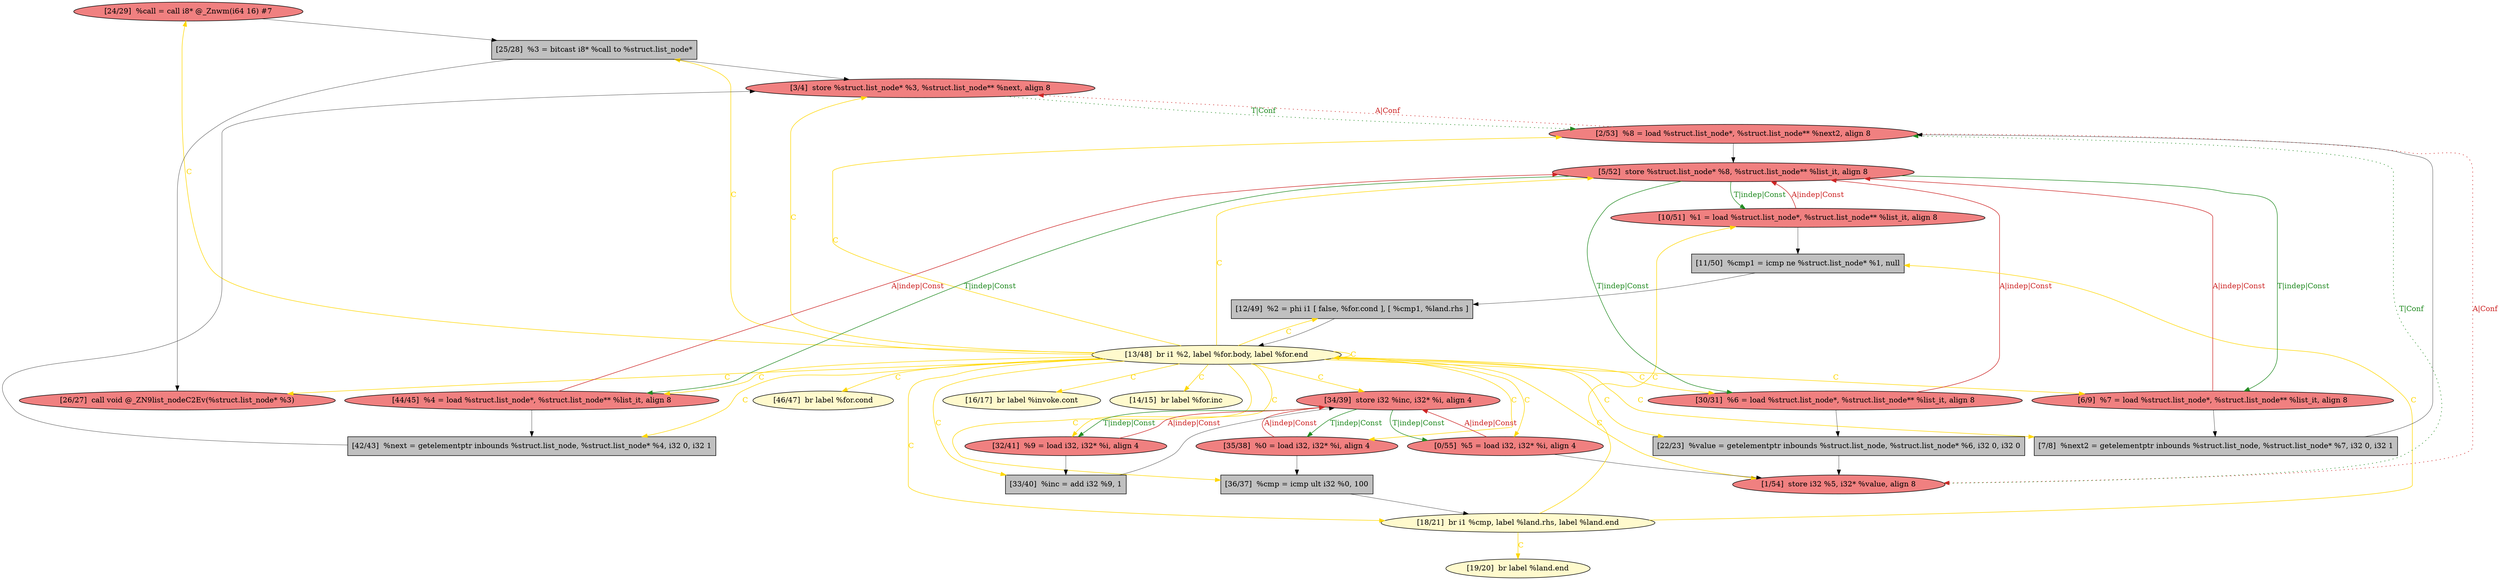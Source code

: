 
digraph G {


node245 [fillcolor=lightcoral,label="[24/29]  %call = call i8* @_Znwm(i64 16) #7",shape=ellipse,style=filled ]
node243 [fillcolor=lemonchiffon,label="[13/48]  br i1 %2, label %for.body, label %for.end",shape=ellipse,style=filled ]
node242 [fillcolor=grey,label="[25/28]  %3 = bitcast i8* %call to %struct.list_node*",shape=rectangle,style=filled ]
node241 [fillcolor=grey,label="[12/49]  %2 = phi i1 [ false, %for.cond ], [ %cmp1, %land.rhs ]",shape=rectangle,style=filled ]
node240 [fillcolor=grey,label="[36/37]  %cmp = icmp ult i32 %0, 100",shape=rectangle,style=filled ]
node244 [fillcolor=lightcoral,label="[34/39]  store i32 %inc, i32* %i, align 4",shape=ellipse,style=filled ]
node238 [fillcolor=lemonchiffon,label="[19/20]  br label %land.end",shape=ellipse,style=filled ]
node239 [fillcolor=lightcoral,label="[35/38]  %0 = load i32, i32* %i, align 4",shape=ellipse,style=filled ]
node236 [fillcolor=lightcoral,label="[30/31]  %6 = load %struct.list_node*, %struct.list_node** %list_it, align 8",shape=ellipse,style=filled ]
node235 [fillcolor=lemonchiffon,label="[46/47]  br label %for.cond",shape=ellipse,style=filled ]
node222 [fillcolor=grey,label="[42/43]  %next = getelementptr inbounds %struct.list_node, %struct.list_node* %4, i32 0, i32 1",shape=rectangle,style=filled ]
node224 [fillcolor=lemonchiffon,label="[16/17]  br label %invoke.cont",shape=ellipse,style=filled ]
node231 [fillcolor=grey,label="[33/40]  %inc = add i32 %9, 1",shape=rectangle,style=filled ]
node221 [fillcolor=lightcoral,label="[32/41]  %9 = load i32, i32* %i, align 4",shape=ellipse,style=filled ]
node220 [fillcolor=lightcoral,label="[3/4]  store %struct.list_node* %3, %struct.list_node** %next, align 8",shape=ellipse,style=filled ]
node219 [fillcolor=lightcoral,label="[0/55]  %5 = load i32, i32* %i, align 4",shape=ellipse,style=filled ]
node223 [fillcolor=lightcoral,label="[10/51]  %1 = load %struct.list_node*, %struct.list_node** %list_it, align 8",shape=ellipse,style=filled ]
node225 [fillcolor=lemonchiffon,label="[18/21]  br i1 %cmp, label %land.rhs, label %land.end",shape=ellipse,style=filled ]
node234 [fillcolor=lightcoral,label="[2/53]  %8 = load %struct.list_node*, %struct.list_node** %next2, align 8",shape=ellipse,style=filled ]
node226 [fillcolor=lemonchiffon,label="[14/15]  br label %for.inc",shape=ellipse,style=filled ]
node237 [fillcolor=grey,label="[11/50]  %cmp1 = icmp ne %struct.list_node* %1, null",shape=rectangle,style=filled ]
node228 [fillcolor=lightcoral,label="[44/45]  %4 = load %struct.list_node*, %struct.list_node** %list_it, align 8",shape=ellipse,style=filled ]
node229 [fillcolor=lightcoral,label="[6/9]  %7 = load %struct.list_node*, %struct.list_node** %list_it, align 8",shape=ellipse,style=filled ]
node227 [fillcolor=lightcoral,label="[26/27]  call void @_ZN9list_nodeC2Ev(%struct.list_node* %3)",shape=ellipse,style=filled ]
node230 [fillcolor=lightcoral,label="[1/54]  store i32 %5, i32* %value, align 8",shape=ellipse,style=filled ]
node232 [fillcolor=grey,label="[7/8]  %next2 = getelementptr inbounds %struct.list_node, %struct.list_node* %7, i32 0, i32 1",shape=rectangle,style=filled ]
node246 [fillcolor=grey,label="[22/23]  %value = getelementptr inbounds %struct.list_node, %struct.list_node* %6, i32 0, i32 0",shape=rectangle,style=filled ]
node233 [fillcolor=lightcoral,label="[5/52]  store %struct.list_node* %8, %struct.list_node** %list_it, align 8",shape=ellipse,style=filled ]

node230->node234 [style=dotted,color=forestgreen,label="T|Conf",penwidth=1.0,fontcolor=forestgreen ]
node234->node230 [style=dotted,color=firebrick3,label="A|Conf",penwidth=1.0,fontcolor=firebrick3 ]
node241->node243 [style=solid,color=black,label="",penwidth=0.5,fontcolor=black ]
node222->node220 [style=solid,color=black,label="",penwidth=0.5,fontcolor=black ]
node233->node229 [style=solid,color=forestgreen,label="T|indep|Const",penwidth=1.0,fontcolor=forestgreen ]
node243->node241 [style=solid,color=gold,label="C",penwidth=1.0,fontcolor=gold ]
node223->node237 [style=solid,color=black,label="",penwidth=0.5,fontcolor=black ]
node239->node240 [style=solid,color=black,label="",penwidth=0.5,fontcolor=black ]
node229->node233 [style=solid,color=firebrick3,label="A|indep|Const",penwidth=1.0,fontcolor=firebrick3 ]
node233->node223 [style=solid,color=forestgreen,label="T|indep|Const",penwidth=1.0,fontcolor=forestgreen ]
node233->node228 [style=solid,color=forestgreen,label="T|indep|Const",penwidth=1.0,fontcolor=forestgreen ]
node231->node244 [style=solid,color=black,label="",penwidth=0.5,fontcolor=black ]
node232->node234 [style=solid,color=black,label="",penwidth=0.5,fontcolor=black ]
node236->node246 [style=solid,color=black,label="",penwidth=0.5,fontcolor=black ]
node243->node222 [style=solid,color=gold,label="C",penwidth=1.0,fontcolor=gold ]
node236->node233 [style=solid,color=firebrick3,label="A|indep|Const",penwidth=1.0,fontcolor=firebrick3 ]
node243->node228 [style=solid,color=gold,label="C",penwidth=1.0,fontcolor=gold ]
node243->node246 [style=solid,color=gold,label="C",penwidth=1.0,fontcolor=gold ]
node243->node233 [style=solid,color=gold,label="C",penwidth=1.0,fontcolor=gold ]
node243->node224 [style=solid,color=gold,label="C",penwidth=1.0,fontcolor=gold ]
node219->node244 [style=solid,color=firebrick3,label="A|indep|Const",penwidth=1.0,fontcolor=firebrick3 ]
node223->node233 [style=solid,color=firebrick3,label="A|indep|Const",penwidth=1.0,fontcolor=firebrick3 ]
node242->node220 [style=solid,color=black,label="",penwidth=0.5,fontcolor=black ]
node243->node226 [style=solid,color=gold,label="C",penwidth=1.0,fontcolor=gold ]
node234->node233 [style=solid,color=black,label="",penwidth=0.5,fontcolor=black ]
node243->node245 [style=solid,color=gold,label="C",penwidth=1.0,fontcolor=gold ]
node225->node223 [style=solid,color=gold,label="C",penwidth=1.0,fontcolor=gold ]
node242->node227 [style=solid,color=black,label="",penwidth=0.5,fontcolor=black ]
node234->node220 [style=dotted,color=firebrick3,label="A|Conf",penwidth=1.0,fontcolor=firebrick3 ]
node229->node232 [style=solid,color=black,label="",penwidth=0.5,fontcolor=black ]
node243->node235 [style=solid,color=gold,label="C",penwidth=1.0,fontcolor=gold ]
node225->node237 [style=solid,color=gold,label="C",penwidth=1.0,fontcolor=gold ]
node228->node222 [style=solid,color=black,label="",penwidth=0.5,fontcolor=black ]
node243->node229 [style=solid,color=gold,label="C",penwidth=1.0,fontcolor=gold ]
node243->node227 [style=solid,color=gold,label="C",penwidth=1.0,fontcolor=gold ]
node244->node221 [style=solid,color=forestgreen,label="T|indep|Const",penwidth=1.0,fontcolor=forestgreen ]
node225->node238 [style=solid,color=gold,label="C",penwidth=1.0,fontcolor=gold ]
node243->node219 [style=solid,color=gold,label="C",penwidth=1.0,fontcolor=gold ]
node243->node243 [style=solid,color=gold,label="C",penwidth=1.0,fontcolor=gold ]
node243->node230 [style=solid,color=gold,label="C",penwidth=1.0,fontcolor=gold ]
node243->node239 [style=solid,color=gold,label="C",penwidth=1.0,fontcolor=gold ]
node243->node225 [style=solid,color=gold,label="C",penwidth=1.0,fontcolor=gold ]
node243->node220 [style=solid,color=gold,label="C",penwidth=1.0,fontcolor=gold ]
node246->node230 [style=solid,color=black,label="",penwidth=0.5,fontcolor=black ]
node243->node240 [style=solid,color=gold,label="C",penwidth=1.0,fontcolor=gold ]
node243->node244 [style=solid,color=gold,label="C",penwidth=1.0,fontcolor=gold ]
node244->node219 [style=solid,color=forestgreen,label="T|indep|Const",penwidth=1.0,fontcolor=forestgreen ]
node228->node233 [style=solid,color=firebrick3,label="A|indep|Const",penwidth=1.0,fontcolor=firebrick3 ]
node245->node242 [style=solid,color=black,label="",penwidth=0.5,fontcolor=black ]
node237->node241 [style=solid,color=black,label="",penwidth=0.5,fontcolor=black ]
node243->node234 [style=solid,color=gold,label="C",penwidth=1.0,fontcolor=gold ]
node243->node242 [style=solid,color=gold,label="C",penwidth=1.0,fontcolor=gold ]
node219->node230 [style=solid,color=black,label="",penwidth=0.5,fontcolor=black ]
node221->node244 [style=solid,color=firebrick3,label="A|indep|Const",penwidth=1.0,fontcolor=firebrick3 ]
node243->node231 [style=solid,color=gold,label="C",penwidth=1.0,fontcolor=gold ]
node233->node236 [style=solid,color=forestgreen,label="T|indep|Const",penwidth=1.0,fontcolor=forestgreen ]
node243->node232 [style=solid,color=gold,label="C",penwidth=1.0,fontcolor=gold ]
node244->node239 [style=solid,color=forestgreen,label="T|indep|Const",penwidth=1.0,fontcolor=forestgreen ]
node220->node234 [style=dotted,color=forestgreen,label="T|Conf",penwidth=1.0,fontcolor=forestgreen ]
node239->node244 [style=solid,color=firebrick3,label="A|indep|Const",penwidth=1.0,fontcolor=firebrick3 ]
node243->node236 [style=solid,color=gold,label="C",penwidth=1.0,fontcolor=gold ]
node240->node225 [style=solid,color=black,label="",penwidth=0.5,fontcolor=black ]
node243->node221 [style=solid,color=gold,label="C",penwidth=1.0,fontcolor=gold ]
node221->node231 [style=solid,color=black,label="",penwidth=0.5,fontcolor=black ]


}
